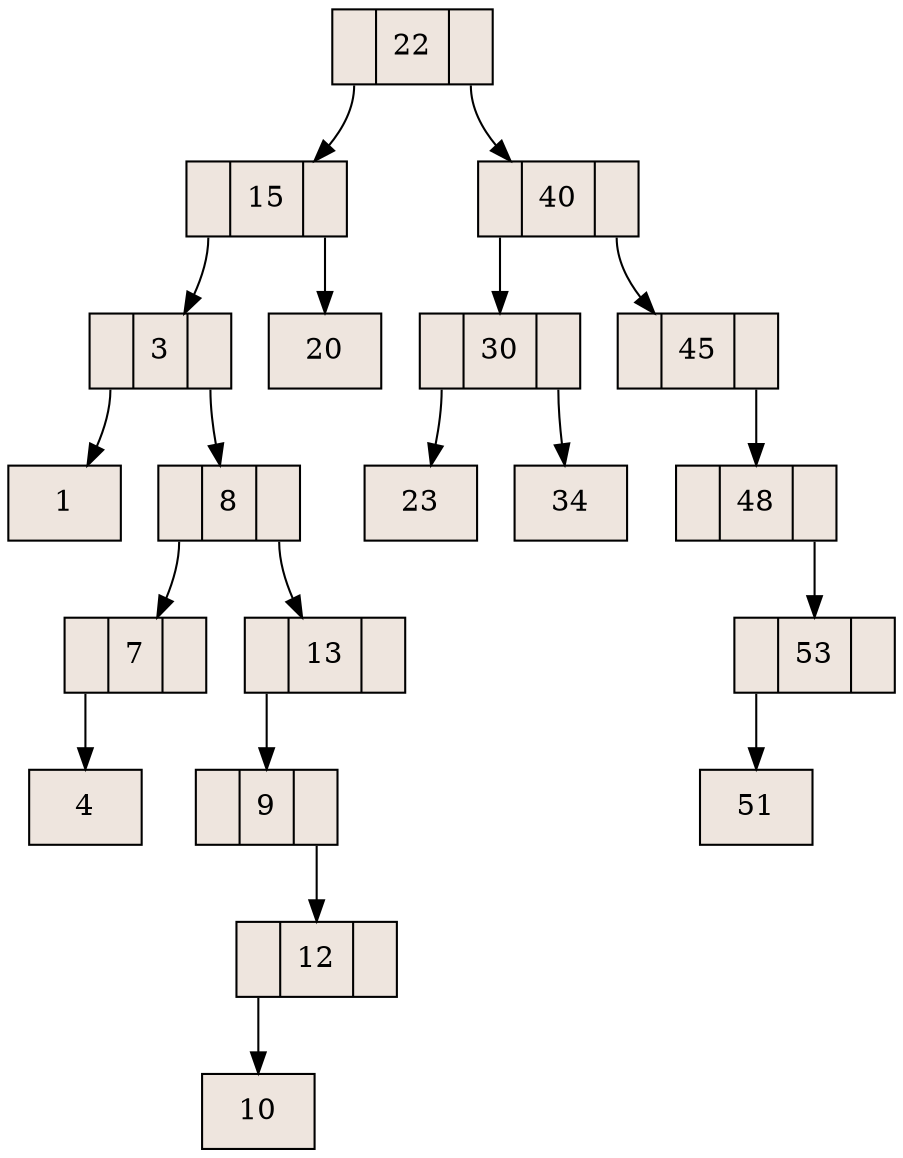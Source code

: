 digraph grafica{
rankdir=TB;
node [shape = record, style=filled, fillcolor=seashell2];
nodo31 [ label ="<C0>|22|<C1>"];
nodo32 [ label ="<C0>|15|<C1>"];
nodo33 [ label ="<C0>|3|<C1>"];
nodo40 [ label ="1"];
nodo33:C0->nodo40
nodo34 [ label ="<C0>|8|<C1>"];
nodo41 [ label ="<C0>|7|<C1>"];
nodo49 [ label ="4"];
nodo41:C0->nodo49
nodo34:C0->nodo41
nodo37 [ label ="<C0>|13|<C1>"];
nodo45 [ label ="<C0>|9|<C1>"];
nodo47 [ label ="<C0>|12|<C1>"];
nodo50 [ label ="10"];
nodo47:C0->nodo50
nodo45:C1->nodo47
nodo37:C0->nodo45
nodo34:C1->nodo37
nodo33:C1->nodo34
nodo32:C0->nodo33
nodo38 [ label ="20"];
nodo32:C1->nodo38
nodo31:C0->nodo32
nodo35 [ label ="<C0>|40|<C1>"];
nodo39 [ label ="<C0>|30|<C1>"];
nodo46 [ label ="23"];
nodo39:C0->nodo46
nodo42 [ label ="34"];
nodo39:C1->nodo42
nodo35:C0->nodo39
nodo36 [ label ="<C0>|45|<C1>"];
nodo43 [ label ="<C0>|48|<C1>"];
nodo44 [ label ="<C0>|53|<C1>"];
nodo48 [ label ="51"];
nodo44:C0->nodo48
nodo43:C1->nodo44
nodo36:C1->nodo43
nodo35:C1->nodo36
nodo31:C1->nodo35
}
